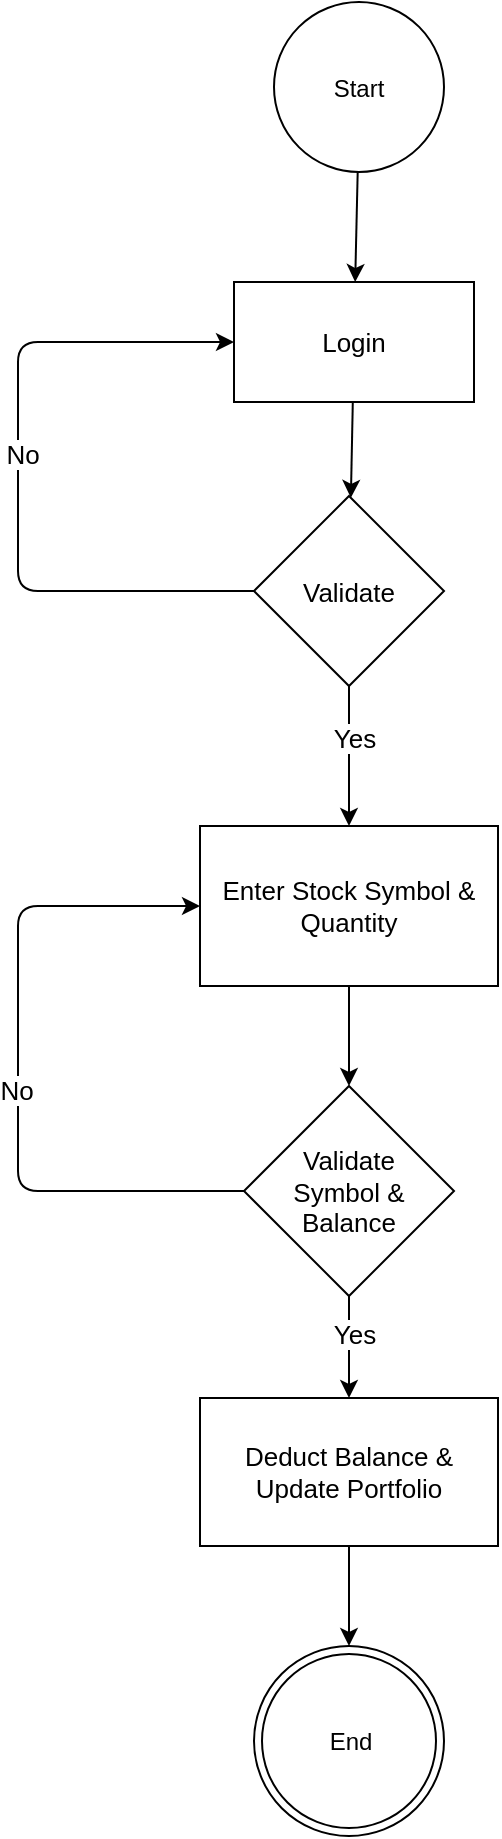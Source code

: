 <mxfile>
    <diagram id="vyEY21Yt6QbS2T0CRkBT" name="Page-1">
        <mxGraphModel dx="1133" dy="825" grid="1" gridSize="10" guides="1" tooltips="1" connect="1" arrows="1" fold="1" page="1" pageScale="1" pageWidth="850" pageHeight="1100" math="0" shadow="0">
            <root>
                <mxCell id="0"/>
                <mxCell id="1" parent="0"/>
                <mxCell id="4" value="" style="edgeStyle=none;html=1;fontSize=13;" parent="1" source="2" target="3" edge="1">
                    <mxGeometry relative="1" as="geometry"/>
                </mxCell>
                <mxCell id="2" value="Start" style="ellipse;" parent="1" vertex="1">
                    <mxGeometry x="418" y="65" width="85" height="85" as="geometry"/>
                </mxCell>
                <mxCell id="6" value="" style="edgeStyle=none;html=1;fontSize=13;" parent="1" source="3" target="5" edge="1">
                    <mxGeometry relative="1" as="geometry"/>
                </mxCell>
                <mxCell id="3" value="Login" style="whiteSpace=wrap;html=1;fillColor=none;fontSize=13;" parent="1" vertex="1">
                    <mxGeometry x="398" y="205" width="120" height="60" as="geometry"/>
                </mxCell>
                <mxCell id="7" style="edgeStyle=orthogonalEdgeStyle;html=1;entryX=0;entryY=0.5;entryDx=0;entryDy=0;fontSize=13;" parent="1" source="5" target="3" edge="1">
                    <mxGeometry relative="1" as="geometry">
                        <Array as="points">
                            <mxPoint x="290" y="360"/>
                            <mxPoint x="290" y="235"/>
                        </Array>
                    </mxGeometry>
                </mxCell>
                <mxCell id="17" value="No" style="edgeLabel;html=1;align=center;verticalAlign=middle;resizable=0;points=[];fontSize=13;" parent="7" vertex="1" connectable="0">
                    <mxGeometry x="0.228" y="-2" relative="1" as="geometry">
                        <mxPoint y="28" as="offset"/>
                    </mxGeometry>
                </mxCell>
                <mxCell id="9" value="" style="edgeStyle=orthogonalEdgeStyle;html=1;fontSize=13;" parent="1" source="5" target="8" edge="1">
                    <mxGeometry relative="1" as="geometry"/>
                </mxCell>
                <mxCell id="18" value="Yes" style="edgeLabel;html=1;align=center;verticalAlign=middle;resizable=0;points=[];fontSize=13;" parent="9" vertex="1" connectable="0">
                    <mxGeometry x="-0.267" y="2" relative="1" as="geometry">
                        <mxPoint as="offset"/>
                    </mxGeometry>
                </mxCell>
                <mxCell id="5" value="Validate" style="rhombus;whiteSpace=wrap;html=1;fillColor=none;fontSize=13;" parent="1" vertex="1">
                    <mxGeometry x="408" y="312" width="95" height="95" as="geometry"/>
                </mxCell>
                <mxCell id="11" value="" style="edgeStyle=orthogonalEdgeStyle;html=1;fontSize=13;" parent="1" source="8" target="10" edge="1">
                    <mxGeometry relative="1" as="geometry"/>
                </mxCell>
                <mxCell id="8" value="Enter Stock Symbol &amp;amp; Quantity" style="whiteSpace=wrap;html=1;fillColor=none;spacing=4;fontSize=13;" parent="1" vertex="1">
                    <mxGeometry x="381" y="477" width="149" height="80" as="geometry"/>
                </mxCell>
                <mxCell id="12" style="html=1;fontSize=13;exitX=0;exitY=0.5;exitDx=0;exitDy=0;edgeStyle=orthogonalEdgeStyle;entryX=0;entryY=0.5;entryDx=0;entryDy=0;" parent="1" source="10" target="8" edge="1">
                    <mxGeometry relative="1" as="geometry">
                        <Array as="points">
                            <mxPoint x="290" y="660"/>
                            <mxPoint x="290" y="517"/>
                        </Array>
                        <mxPoint x="340" y="659.5" as="sourcePoint"/>
                        <mxPoint x="310" y="517" as="targetPoint"/>
                    </mxGeometry>
                </mxCell>
                <mxCell id="19" value="No" style="edgeLabel;html=1;align=center;verticalAlign=middle;resizable=0;points=[];fontSize=13;" parent="12" vertex="1" connectable="0">
                    <mxGeometry x="-0.055" y="1" relative="1" as="geometry">
                        <mxPoint as="offset"/>
                    </mxGeometry>
                </mxCell>
                <mxCell id="14" value="" style="edgeStyle=orthogonalEdgeStyle;html=1;fontSize=13;" parent="1" source="10" target="13" edge="1">
                    <mxGeometry relative="1" as="geometry"/>
                </mxCell>
                <mxCell id="20" value="Yes" style="edgeLabel;html=1;align=center;verticalAlign=middle;resizable=0;points=[];fontSize=13;" parent="14" vertex="1" connectable="0">
                    <mxGeometry x="-0.28" y="2" relative="1" as="geometry">
                        <mxPoint as="offset"/>
                    </mxGeometry>
                </mxCell>
                <mxCell id="10" value="Validate Symbol &amp;amp; Balance" style="rhombus;whiteSpace=wrap;html=1;fillColor=none;spacing=10;fontSize=13;" parent="1" vertex="1">
                    <mxGeometry x="403" y="607" width="105" height="105" as="geometry"/>
                </mxCell>
                <mxCell id="22" value="" style="edgeStyle=orthogonalEdgeStyle;html=1;" edge="1" parent="1" source="13" target="15">
                    <mxGeometry relative="1" as="geometry"/>
                </mxCell>
                <mxCell id="13" value="Deduct Balance &amp;amp; Update Portfolio" style="whiteSpace=wrap;html=1;fillColor=none;spacing=10;fontSize=13;" parent="1" vertex="1">
                    <mxGeometry x="381" y="763" width="149" height="74" as="geometry"/>
                </mxCell>
                <mxCell id="15" value="End" style="ellipse;html=1;shape=endState;" parent="1" vertex="1">
                    <mxGeometry x="408" y="887" width="95" height="95" as="geometry"/>
                </mxCell>
            </root>
        </mxGraphModel>
    </diagram>
</mxfile>